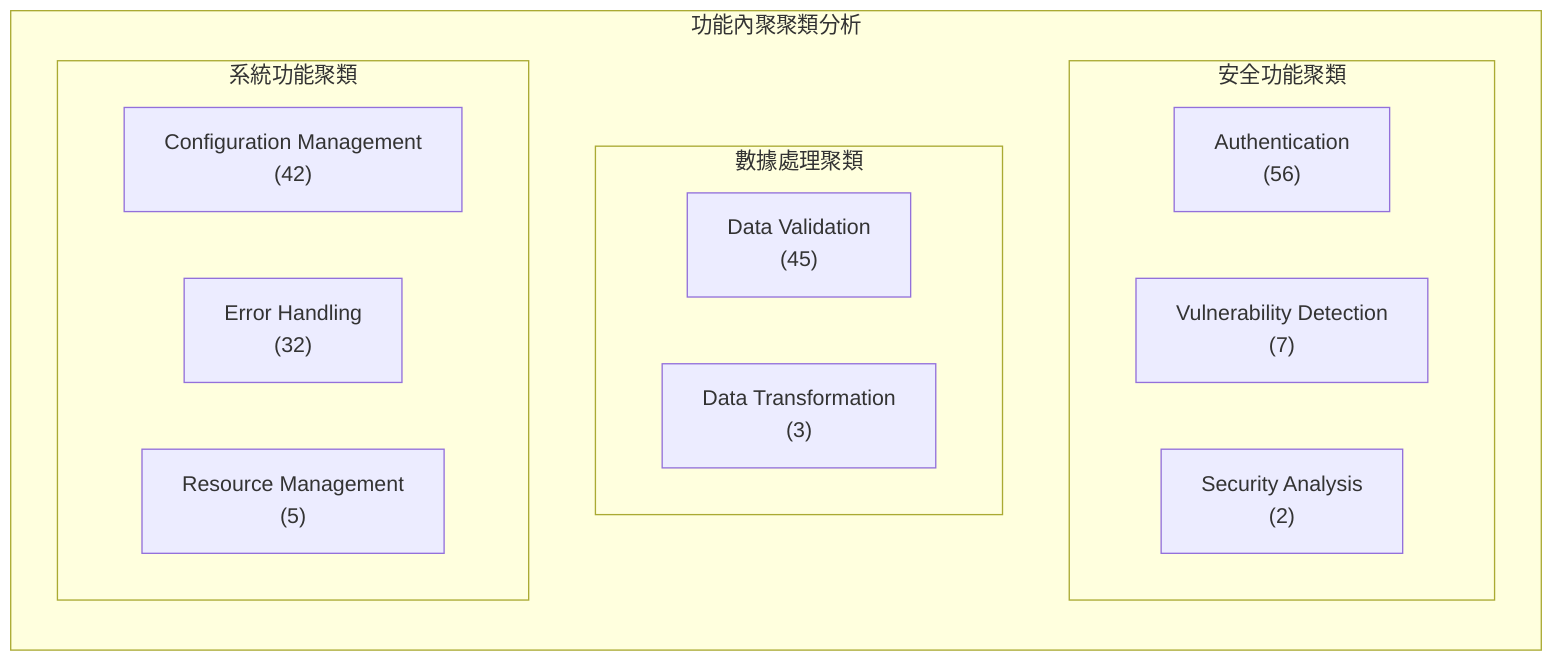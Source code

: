 graph TD
    subgraph "功能內聚聚類分析"
        direction TD
        
        subgraph "安全功能聚類"
            direction LR
            S0["Authentication<br/>(56)"]
            S1["Vulnerability Detection<br/>(7)"]
            S2["Security Analysis<br/>(2)"]
        end
        
        subgraph "數據處理聚類"
            direction LR
            D0["Data Validation<br/>(45)"]
            D1["Data Transformation<br/>(3)"]
        end
        
        subgraph "系統功能聚類"
            direction LR
            Sys0["Configuration Management<br/>(42)"]
            Sys1["Error Handling<br/>(32)"]
            Sys2["Resource Management<br/>(5)"]
        end
    end
    
    classDef security fill:#ffebee,stroke:#c62828,color:#000
    classDef data fill:#e8f5e8,stroke:#2e7d32,color:#000
    classDef system fill:#e3f2fd,stroke:#1565c0,color:#000